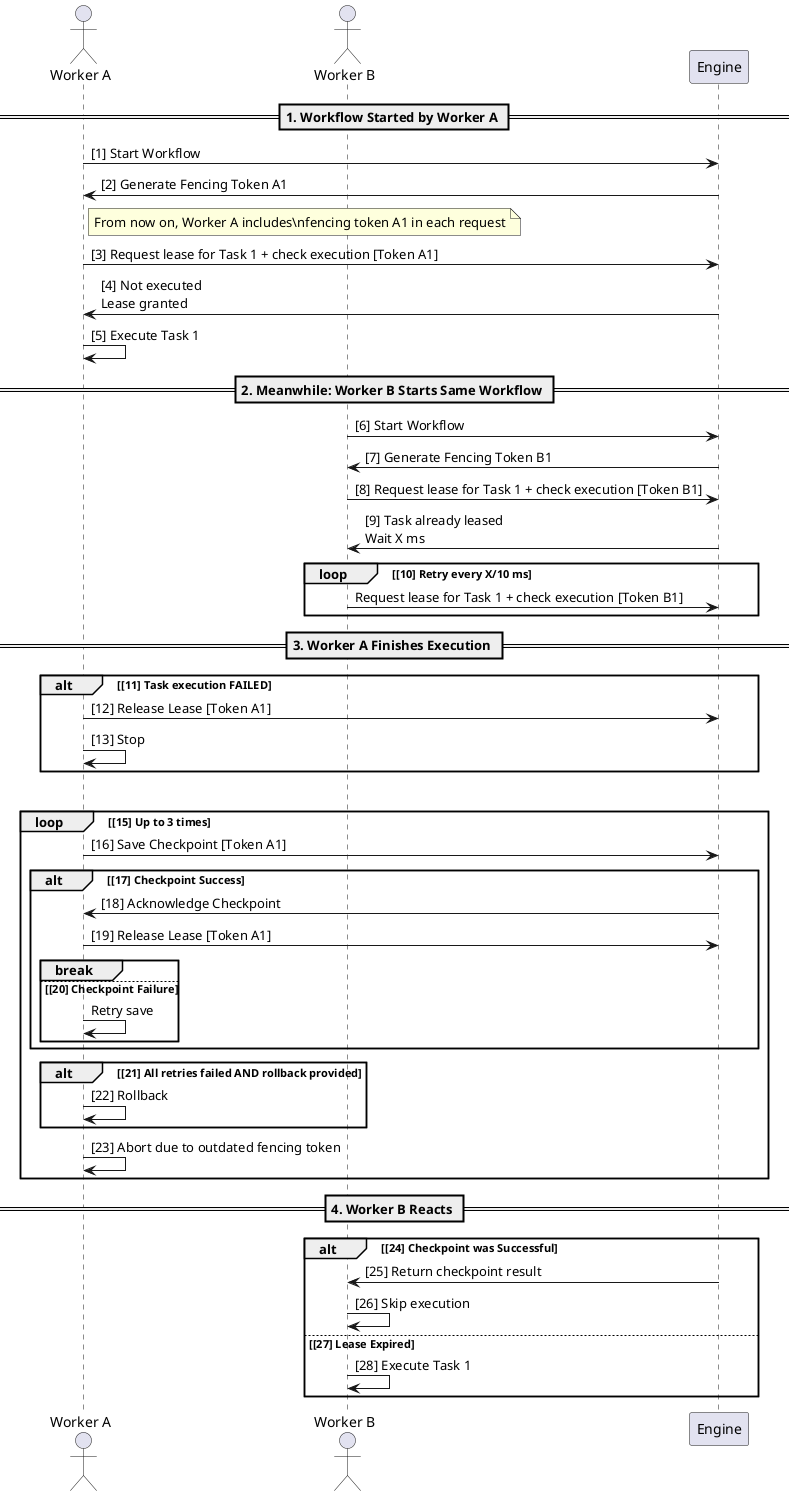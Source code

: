 @startuml
actor "Worker A" as A
actor "Worker B" as B
participant "Engine" as E

== 1. Workflow Started by Worker A ==
A -> E : [1] Start Workflow
E -> A : [2] Generate Fencing Token A1

note right of A
From now on, Worker A includes\nfencing token A1 in each request
end note

A -> E : [3] Request lease for Task 1 + check execution [Token A1]
E -> A : [4] Not executed\nLease granted

A -> A : [5] Execute Task 1

== 2. Meanwhile: Worker B Starts Same Workflow ==
B -> E : [6] Start Workflow
E -> B : [7] Generate Fencing Token B1

B -> E : [8] Request lease for Task 1 + check execution [Token B1]
E -> B : [9] Task already leased\nWait X ms

loop [10] Retry every X/10 ms
    B -> E : Request lease for Task 1 + check execution [Token B1]
end

== 3. Worker A Finishes Execution ==
alt [11] Task execution FAILED
    A -> E : [12] Release Lease [Token A1]
    A -> A : [13] Stop
end

alt [14] Task execution SUCCEEDED
    loop [15] Up to 3 times
        A -> E : [16] Save Checkpoint [Token A1]
        alt [17] Checkpoint Success
            E -> A : [18] Acknowledge Checkpoint
            A -> E : [19] Release Lease [Token A1]
            break
        else [20] Checkpoint Failure
            A -> A : Retry save
        end
    end

    alt [21] All retries failed AND rollback provided
        A -> A : [22] Rollback
    end

    A -> A : [23] Abort due to outdated fencing token
end

== 4. Worker B Reacts ==
alt [24] Checkpoint was Successful
    E -> B : [25] Return checkpoint result
    B -> B : [26] Skip execution
else [27] Lease Expired
    B -> B : [28] Execute Task 1
end
@enduml
